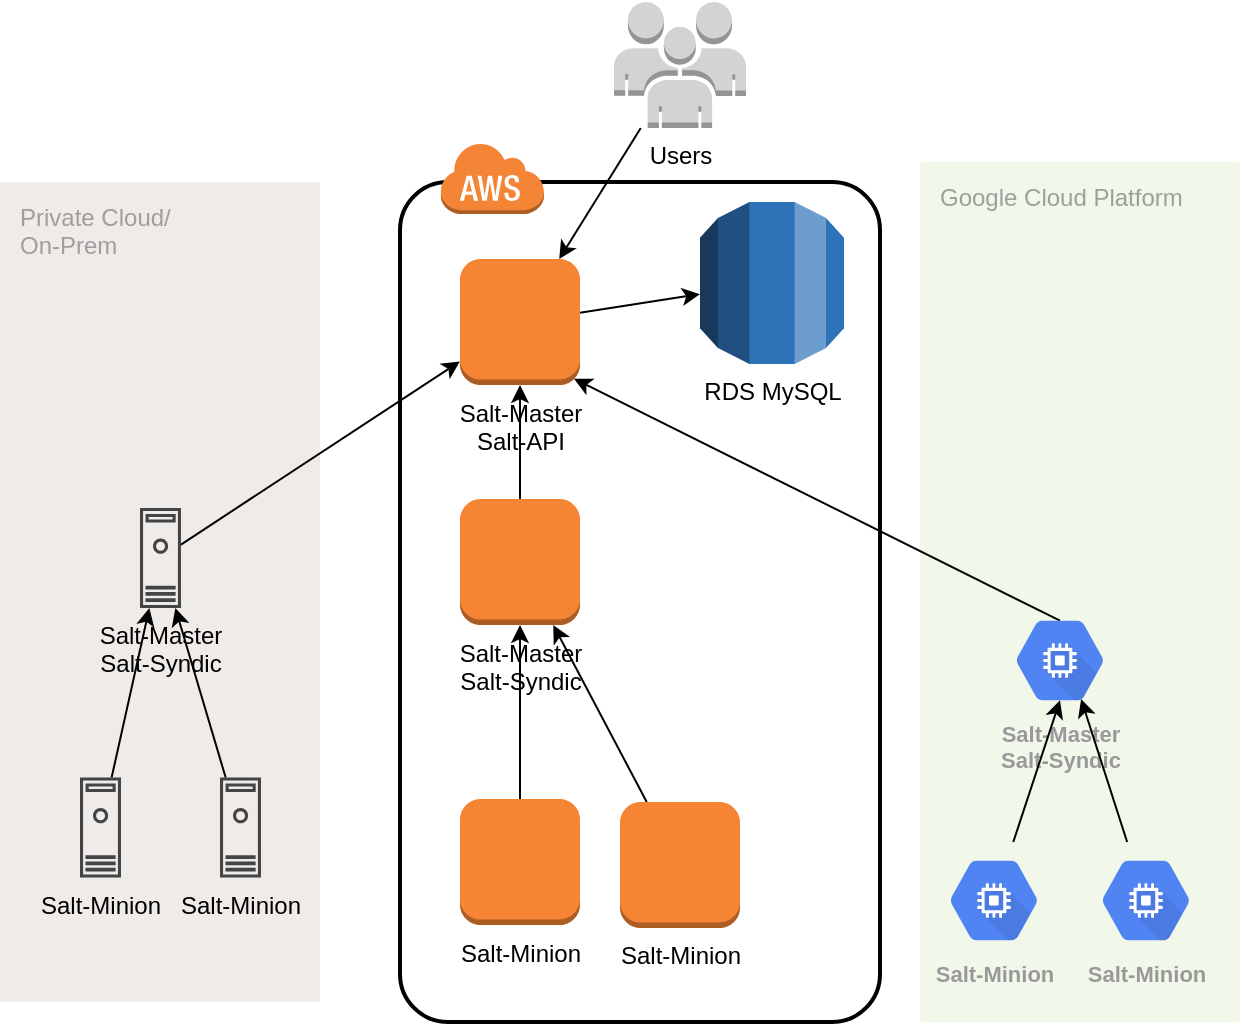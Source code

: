 <mxfile version="13.0.3" type="device"><diagram id="aIYFgjFE9fzblTLhfX2L" name="Page-1"><mxGraphModel dx="786" dy="580" grid="1" gridSize="10" guides="1" tooltips="1" connect="1" arrows="1" fold="1" page="1" pageScale="1" pageWidth="1100" pageHeight="850" math="0" shadow="0"><root><mxCell id="0"/><mxCell id="1" parent="0"/><mxCell id="CChEo_XBpV3y9O10N_if-1" value="" style="rounded=1;arcSize=10;dashed=0;fillColor=none;gradientColor=none;strokeWidth=2;" parent="1" vertex="1"><mxGeometry x="220" y="140" width="240" height="420" as="geometry"/></mxCell><mxCell id="CChEo_XBpV3y9O10N_if-2" value="" style="dashed=0;html=1;shape=mxgraph.aws3.cloud;fillColor=#F58536;gradientColor=none;dashed=0;" parent="1" vertex="1"><mxGeometry x="240" y="120" width="52" height="36" as="geometry"/></mxCell><mxCell id="KQGz137O3l3hTj9dHniT-32" style="edgeStyle=none;rounded=0;orthogonalLoop=1;jettySize=auto;html=1;" edge="1" parent="1" source="CChEo_XBpV3y9O10N_if-3" target="KQGz137O3l3hTj9dHniT-29"><mxGeometry relative="1" as="geometry"/></mxCell><mxCell id="CChEo_XBpV3y9O10N_if-3" value="Salt-Master&lt;br&gt;Salt-API" style="outlineConnect=0;dashed=0;verticalLabelPosition=bottom;verticalAlign=top;align=center;html=1;shape=mxgraph.aws3.instance;fillColor=#F58534;gradientColor=none;" parent="1" vertex="1"><mxGeometry x="250" y="178.5" width="60" height="63" as="geometry"/></mxCell><mxCell id="KQGz137O3l3hTj9dHniT-6" style="edgeStyle=orthogonalEdgeStyle;rounded=0;orthogonalLoop=1;jettySize=auto;html=1;entryX=0.5;entryY=1;entryDx=0;entryDy=0;entryPerimeter=0;" edge="1" parent="1" source="CChEo_XBpV3y9O10N_if-4" target="CChEo_XBpV3y9O10N_if-3"><mxGeometry relative="1" as="geometry"/></mxCell><mxCell id="CChEo_XBpV3y9O10N_if-4" value="Salt-Master&lt;br&gt;Salt-Syndic" style="outlineConnect=0;dashed=0;verticalLabelPosition=bottom;verticalAlign=top;align=center;html=1;shape=mxgraph.aws3.instance;fillColor=#F58534;gradientColor=none;" parent="1" vertex="1"><mxGeometry x="250" y="298.5" width="60" height="63" as="geometry"/></mxCell><mxCell id="KQGz137O3l3hTj9dHniT-5" style="edgeStyle=orthogonalEdgeStyle;rounded=0;orthogonalLoop=1;jettySize=auto;html=1;" edge="1" parent="1" source="CChEo_XBpV3y9O10N_if-7" target="CChEo_XBpV3y9O10N_if-4"><mxGeometry relative="1" as="geometry"/></mxCell><mxCell id="CChEo_XBpV3y9O10N_if-7" value="Salt-Minion" style="outlineConnect=0;dashed=0;verticalLabelPosition=bottom;verticalAlign=top;align=center;html=1;shape=mxgraph.aws3.instance;fillColor=#F58534;gradientColor=none;" parent="1" vertex="1"><mxGeometry x="250" y="448.5" width="60" height="63" as="geometry"/></mxCell><mxCell id="KQGz137O3l3hTj9dHniT-1" value="Google Cloud Platform" style="points=[[0,0,0],[0.25,0,0],[0.5,0,0],[0.75,0,0],[1,0,0],[1,0.25,0],[1,0.5,0],[1,0.75,0],[1,1,0],[0.75,1,0],[0.5,1,0],[0.25,1,0],[0,1,0],[0,0.75,0],[0,0.5,0],[0,0.25,0]];rounded=1;absoluteArcSize=1;arcSize=2;html=1;strokeColor=none;gradientColor=none;shadow=0;dashed=0;fontSize=12;fontColor=#9E9E9E;align=left;verticalAlign=top;spacing=10;spacingTop=-4;fillColor=#F1F8E9;" vertex="1" parent="1"><mxGeometry x="480" y="130" width="160" height="430" as="geometry"/></mxCell><mxCell id="KQGz137O3l3hTj9dHniT-8" style="rounded=0;orthogonalLoop=1;jettySize=auto;html=1;exitX=0.5;exitY=0.16;exitDx=0;exitDy=0;exitPerimeter=0;entryX=0.95;entryY=0.95;entryDx=0;entryDy=0;entryPerimeter=0;" edge="1" parent="1" source="KQGz137O3l3hTj9dHniT-2" target="CChEo_XBpV3y9O10N_if-3"><mxGeometry relative="1" as="geometry"/></mxCell><mxCell id="KQGz137O3l3hTj9dHniT-2" value="Salt-Master&lt;br&gt;Salt-Syndic" style="html=1;fillColor=#5184F3;strokeColor=none;verticalAlign=top;labelPosition=center;verticalLabelPosition=bottom;align=center;spacingTop=-6;fontSize=11;fontStyle=1;fontColor=#999999;shape=mxgraph.gcp2.hexIcon;prIcon=compute_engine" vertex="1" parent="1"><mxGeometry x="517" y="350" width="66" height="58.5" as="geometry"/></mxCell><mxCell id="KQGz137O3l3hTj9dHniT-7" style="rounded=0;orthogonalLoop=1;jettySize=auto;html=1;entryX=0.5;entryY=0.84;entryDx=0;entryDy=0;entryPerimeter=0;" edge="1" parent="1" source="KQGz137O3l3hTj9dHniT-3" target="KQGz137O3l3hTj9dHniT-2"><mxGeometry relative="1" as="geometry"/></mxCell><mxCell id="KQGz137O3l3hTj9dHniT-3" value="Salt-Minion" style="html=1;fillColor=#5184F3;strokeColor=none;verticalAlign=top;labelPosition=center;verticalLabelPosition=bottom;align=center;spacingTop=-6;fontSize=11;fontStyle=1;fontColor=#999999;shape=mxgraph.gcp2.hexIcon;prIcon=compute_engine" vertex="1" parent="1"><mxGeometry x="484" y="470" width="66" height="58.5" as="geometry"/></mxCell><mxCell id="KQGz137O3l3hTj9dHniT-10" style="edgeStyle=none;rounded=0;orthogonalLoop=1;jettySize=auto;html=1;exitX=0;exitY=0.5;exitDx=0;exitDy=0;" edge="1" parent="1" source="CChEo_XBpV3y9O10N_if-1" target="CChEo_XBpV3y9O10N_if-1"><mxGeometry relative="1" as="geometry"/></mxCell><mxCell id="KQGz137O3l3hTj9dHniT-16" style="edgeStyle=none;rounded=0;orthogonalLoop=1;jettySize=auto;html=1;" edge="1" parent="1" source="KQGz137O3l3hTj9dHniT-15" target="CChEo_XBpV3y9O10N_if-4"><mxGeometry relative="1" as="geometry"/></mxCell><mxCell id="KQGz137O3l3hTj9dHniT-15" value="Salt-Minion" style="outlineConnect=0;dashed=0;verticalLabelPosition=bottom;verticalAlign=top;align=center;html=1;shape=mxgraph.aws3.instance;fillColor=#F58534;gradientColor=none;" vertex="1" parent="1"><mxGeometry x="330" y="450" width="60" height="63" as="geometry"/></mxCell><mxCell id="KQGz137O3l3hTj9dHniT-18" style="edgeStyle=none;rounded=0;orthogonalLoop=1;jettySize=auto;html=1;entryX=0.66;entryY=0.83;entryDx=0;entryDy=0;entryPerimeter=0;" edge="1" parent="1" source="KQGz137O3l3hTj9dHniT-17" target="KQGz137O3l3hTj9dHniT-2"><mxGeometry relative="1" as="geometry"/></mxCell><mxCell id="KQGz137O3l3hTj9dHniT-17" value="Salt-Minion" style="html=1;fillColor=#5184F3;strokeColor=none;verticalAlign=top;labelPosition=center;verticalLabelPosition=bottom;align=center;spacingTop=-6;fontSize=11;fontStyle=1;fontColor=#999999;shape=mxgraph.gcp2.hexIcon;prIcon=compute_engine" vertex="1" parent="1"><mxGeometry x="560" y="470" width="66" height="58.5" as="geometry"/></mxCell><mxCell id="KQGz137O3l3hTj9dHniT-19" value="Private Cloud/&lt;br&gt;On-Prem" style="points=[[0,0,0],[0.25,0,0],[0.5,0,0],[0.75,0,0],[1,0,0],[1,0.25,0],[1,0.5,0],[1,0.75,0],[1,1,0],[0.75,1,0],[0.5,1,0],[0.25,1,0],[0,1,0],[0,0.75,0],[0,0.5,0],[0,0.25,0]];rounded=1;absoluteArcSize=1;arcSize=2;html=1;strokeColor=none;gradientColor=none;shadow=0;dashed=0;fontSize=12;fontColor=#9E9E9E;align=left;verticalAlign=top;spacing=10;spacingTop=-4;fillColor=#EFEBE9;" vertex="1" parent="1"><mxGeometry x="20" y="140" width="160" height="410" as="geometry"/></mxCell><mxCell id="KQGz137O3l3hTj9dHniT-26" style="edgeStyle=none;rounded=0;orthogonalLoop=1;jettySize=auto;html=1;" edge="1" parent="1" source="KQGz137O3l3hTj9dHniT-21" target="CChEo_XBpV3y9O10N_if-3"><mxGeometry relative="1" as="geometry"/></mxCell><mxCell id="KQGz137O3l3hTj9dHniT-21" value="Salt-Master&lt;br&gt;Salt-Syndic" style="pointerEvents=1;shadow=0;dashed=0;html=1;strokeColor=none;fillColor=#434445;aspect=fixed;labelPosition=center;verticalLabelPosition=bottom;verticalAlign=top;align=center;outlineConnect=0;shape=mxgraph.vvd.machine;" vertex="1" parent="1"><mxGeometry x="90" y="303" width="20.5" height="50" as="geometry"/></mxCell><mxCell id="KQGz137O3l3hTj9dHniT-24" style="edgeStyle=none;rounded=0;orthogonalLoop=1;jettySize=auto;html=1;" edge="1" parent="1" source="KQGz137O3l3hTj9dHniT-22" target="KQGz137O3l3hTj9dHniT-21"><mxGeometry relative="1" as="geometry"/></mxCell><mxCell id="KQGz137O3l3hTj9dHniT-22" value="Salt-Minion" style="pointerEvents=1;shadow=0;dashed=0;html=1;strokeColor=none;fillColor=#434445;aspect=fixed;labelPosition=center;verticalLabelPosition=bottom;verticalAlign=top;align=center;outlineConnect=0;shape=mxgraph.vvd.machine;" vertex="1" parent="1"><mxGeometry x="60" y="437.75" width="20.5" height="50" as="geometry"/></mxCell><mxCell id="KQGz137O3l3hTj9dHniT-25" style="edgeStyle=none;rounded=0;orthogonalLoop=1;jettySize=auto;html=1;" edge="1" parent="1" source="KQGz137O3l3hTj9dHniT-23" target="KQGz137O3l3hTj9dHniT-21"><mxGeometry relative="1" as="geometry"/></mxCell><mxCell id="KQGz137O3l3hTj9dHniT-23" value="Salt-Minion" style="pointerEvents=1;shadow=0;dashed=0;html=1;strokeColor=none;fillColor=#434445;aspect=fixed;labelPosition=center;verticalLabelPosition=bottom;verticalAlign=top;align=center;outlineConnect=0;shape=mxgraph.vvd.machine;" vertex="1" parent="1"><mxGeometry x="130" y="437.75" width="20.5" height="50" as="geometry"/></mxCell><mxCell id="KQGz137O3l3hTj9dHniT-28" style="edgeStyle=none;rounded=0;orthogonalLoop=1;jettySize=auto;html=1;" edge="1" parent="1" source="KQGz137O3l3hTj9dHniT-27" target="CChEo_XBpV3y9O10N_if-3"><mxGeometry relative="1" as="geometry"/></mxCell><mxCell id="KQGz137O3l3hTj9dHniT-27" value="Users" style="outlineConnect=0;dashed=0;verticalLabelPosition=bottom;verticalAlign=top;align=center;html=1;shape=mxgraph.aws3.users;fillColor=#D2D3D3;gradientColor=none;" vertex="1" parent="1"><mxGeometry x="327" y="50" width="66" height="63" as="geometry"/></mxCell><mxCell id="KQGz137O3l3hTj9dHniT-29" value="RDS MySQL" style="outlineConnect=0;dashed=0;verticalLabelPosition=bottom;verticalAlign=top;align=center;html=1;shape=mxgraph.aws3.rds;fillColor=#2E73B8;gradientColor=none;" vertex="1" parent="1"><mxGeometry x="370" y="150" width="72" height="81" as="geometry"/></mxCell></root></mxGraphModel></diagram></mxfile>